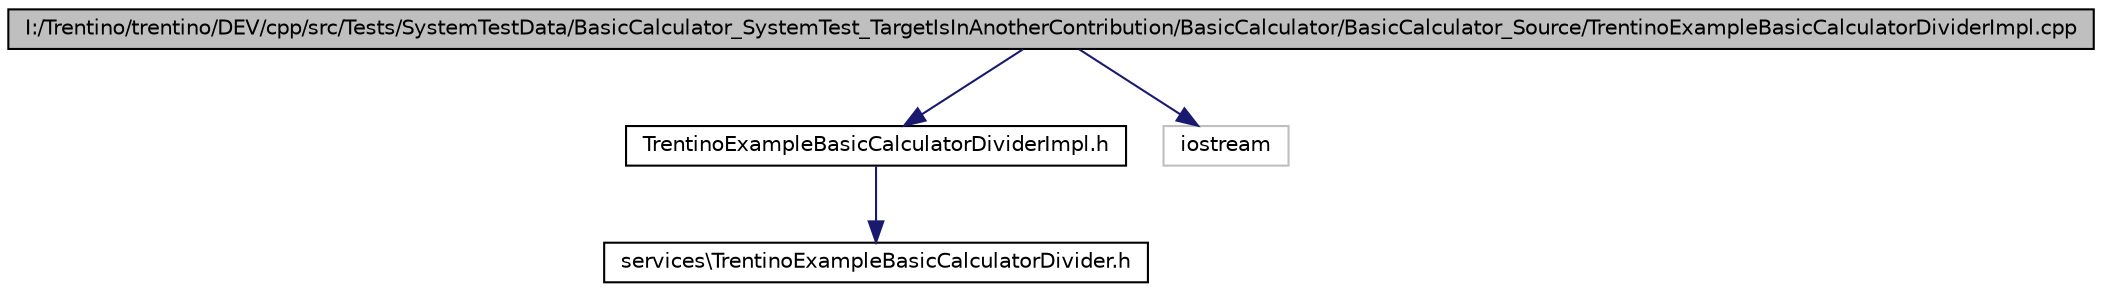 digraph G
{
  edge [fontname="Helvetica",fontsize="10",labelfontname="Helvetica",labelfontsize="10"];
  node [fontname="Helvetica",fontsize="10",shape=record];
  Node1 [label="I:/Trentino/trentino/DEV/cpp/src/Tests/SystemTestData/BasicCalculator_SystemTest_TargetIsInAnotherContribution/BasicCalculator/BasicCalculator_Source/TrentinoExampleBasicCalculatorDividerImpl.cpp",height=0.2,width=0.4,color="black", fillcolor="grey75", style="filled" fontcolor="black"];
  Node1 -> Node2 [color="midnightblue",fontsize="10",style="solid",fontname="Helvetica"];
  Node2 [label="TrentinoExampleBasicCalculatorDividerImpl.h",height=0.2,width=0.4,color="black", fillcolor="white", style="filled",URL="$_system_test_data_2_basic_calculator___system_test___target_is_in_another_contribution_2_basic_c2d81cb1d0cbe0d812147185ab9b79cdd.html"];
  Node2 -> Node3 [color="midnightblue",fontsize="10",style="solid",fontname="Helvetica"];
  Node3 [label="services\\TrentinoExampleBasicCalculatorDivider.h",height=0.2,width=0.4,color="black", fillcolor="white", style="filled",URL="$_system_test_data_2_basic_calculator___system_test___target_is_in_another_contribution_2_basic_c8f3ddda40bb6bec20b43beabaafc9d3a.html"];
  Node1 -> Node4 [color="midnightblue",fontsize="10",style="solid",fontname="Helvetica"];
  Node4 [label="iostream",height=0.2,width=0.4,color="grey75", fillcolor="white", style="filled"];
}
